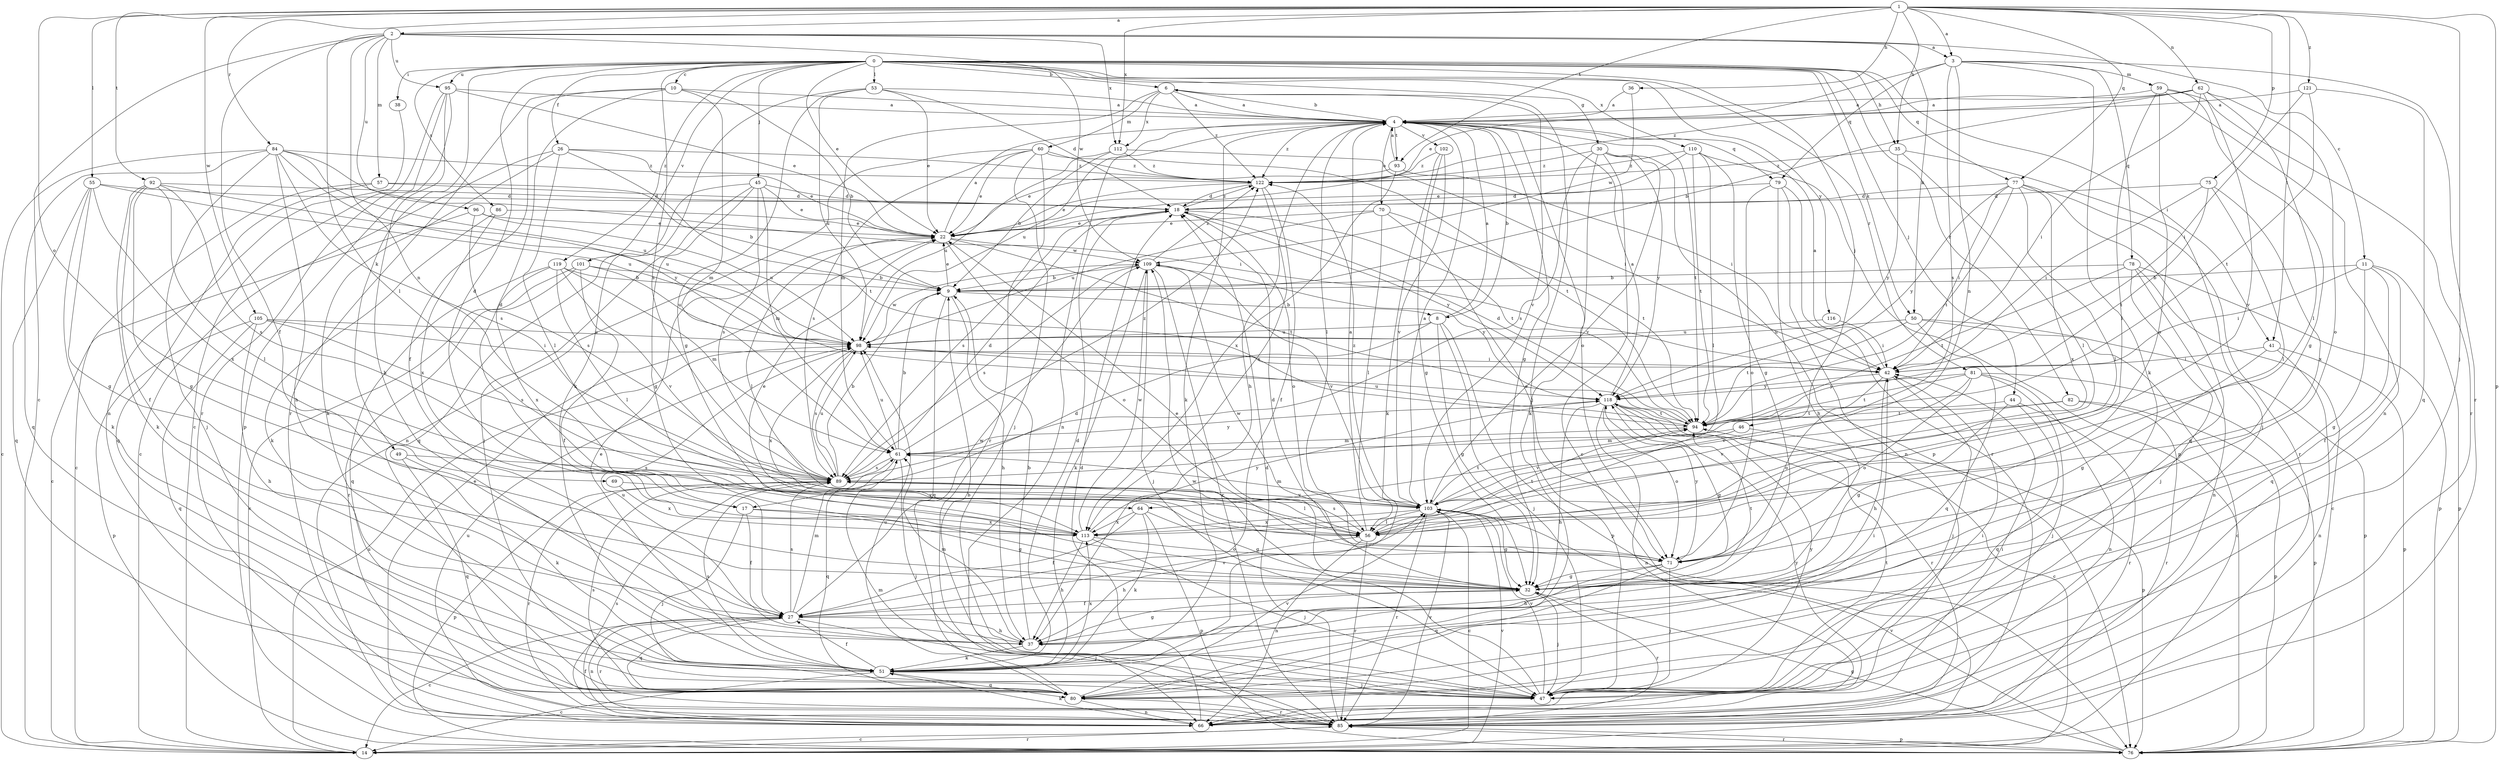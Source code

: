 strict digraph  {
0;
1;
2;
3;
4;
6;
8;
9;
10;
11;
14;
17;
18;
22;
26;
27;
30;
32;
35;
36;
37;
38;
41;
42;
44;
45;
46;
47;
49;
50;
51;
53;
55;
56;
57;
59;
60;
61;
62;
64;
66;
69;
70;
71;
75;
76;
77;
78;
79;
80;
81;
82;
84;
85;
86;
89;
92;
93;
94;
95;
96;
98;
101;
102;
103;
105;
109;
110;
112;
113;
116;
118;
119;
121;
122;
0 -> 6  [label=b];
0 -> 10  [label=c];
0 -> 17  [label=d];
0 -> 22  [label=e];
0 -> 26  [label=f];
0 -> 30  [label=g];
0 -> 35  [label=h];
0 -> 38  [label=i];
0 -> 41  [label=i];
0 -> 44  [label=j];
0 -> 45  [label=j];
0 -> 46  [label=j];
0 -> 49  [label=k];
0 -> 50  [label=k];
0 -> 53  [label=l];
0 -> 77  [label=q];
0 -> 81  [label=r];
0 -> 82  [label=r];
0 -> 86  [label=s];
0 -> 89  [label=s];
0 -> 95  [label=u];
0 -> 101  [label=v];
0 -> 110  [label=x];
0 -> 116  [label=y];
0 -> 119  [label=z];
1 -> 2  [label=a];
1 -> 3  [label=a];
1 -> 35  [label=h];
1 -> 36  [label=h];
1 -> 41  [label=i];
1 -> 47  [label=j];
1 -> 55  [label=l];
1 -> 62  [label=n];
1 -> 69  [label=o];
1 -> 75  [label=p];
1 -> 76  [label=p];
1 -> 77  [label=q];
1 -> 84  [label=r];
1 -> 92  [label=t];
1 -> 93  [label=t];
1 -> 105  [label=w];
1 -> 112  [label=x];
1 -> 121  [label=z];
2 -> 3  [label=a];
2 -> 11  [label=c];
2 -> 14  [label=c];
2 -> 27  [label=f];
2 -> 50  [label=k];
2 -> 56  [label=l];
2 -> 57  [label=m];
2 -> 64  [label=n];
2 -> 95  [label=u];
2 -> 96  [label=u];
2 -> 109  [label=w];
2 -> 112  [label=x];
3 -> 22  [label=e];
3 -> 51  [label=k];
3 -> 59  [label=m];
3 -> 64  [label=n];
3 -> 78  [label=q];
3 -> 79  [label=q];
3 -> 85  [label=r];
3 -> 89  [label=s];
4 -> 6  [label=b];
4 -> 8  [label=b];
4 -> 32  [label=g];
4 -> 37  [label=h];
4 -> 51  [label=k];
4 -> 56  [label=l];
4 -> 66  [label=n];
4 -> 70  [label=o];
4 -> 71  [label=o];
4 -> 79  [label=q];
4 -> 93  [label=t];
4 -> 94  [label=t];
4 -> 98  [label=u];
4 -> 102  [label=v];
4 -> 122  [label=z];
6 -> 4  [label=a];
6 -> 47  [label=j];
6 -> 60  [label=m];
6 -> 61  [label=m];
6 -> 103  [label=v];
6 -> 112  [label=x];
6 -> 122  [label=z];
8 -> 4  [label=a];
8 -> 17  [label=d];
8 -> 32  [label=g];
8 -> 47  [label=j];
8 -> 76  [label=p];
8 -> 98  [label=u];
9 -> 8  [label=b];
9 -> 22  [label=e];
9 -> 37  [label=h];
9 -> 80  [label=q];
10 -> 4  [label=a];
10 -> 9  [label=b];
10 -> 17  [label=d];
10 -> 27  [label=f];
10 -> 61  [label=m];
10 -> 85  [label=r];
11 -> 9  [label=b];
11 -> 27  [label=f];
11 -> 32  [label=g];
11 -> 42  [label=i];
11 -> 76  [label=p];
11 -> 80  [label=q];
14 -> 85  [label=r];
14 -> 98  [label=u];
14 -> 103  [label=v];
17 -> 27  [label=f];
17 -> 32  [label=g];
17 -> 47  [label=j];
17 -> 113  [label=x];
18 -> 22  [label=e];
18 -> 71  [label=o];
18 -> 89  [label=s];
18 -> 94  [label=t];
18 -> 118  [label=y];
18 -> 122  [label=z];
22 -> 4  [label=a];
22 -> 56  [label=l];
22 -> 71  [label=o];
22 -> 94  [label=t];
22 -> 109  [label=w];
26 -> 14  [label=c];
26 -> 22  [label=e];
26 -> 51  [label=k];
26 -> 56  [label=l];
26 -> 94  [label=t];
26 -> 122  [label=z];
27 -> 14  [label=c];
27 -> 37  [label=h];
27 -> 47  [label=j];
27 -> 61  [label=m];
27 -> 66  [label=n];
27 -> 80  [label=q];
27 -> 85  [label=r];
27 -> 89  [label=s];
27 -> 103  [label=v];
27 -> 109  [label=w];
30 -> 14  [label=c];
30 -> 51  [label=k];
30 -> 76  [label=p];
30 -> 89  [label=s];
30 -> 103  [label=v];
30 -> 118  [label=y];
30 -> 122  [label=z];
32 -> 18  [label=d];
32 -> 22  [label=e];
32 -> 27  [label=f];
32 -> 47  [label=j];
32 -> 85  [label=r];
32 -> 94  [label=t];
35 -> 47  [label=j];
35 -> 56  [label=l];
35 -> 118  [label=y];
35 -> 122  [label=z];
36 -> 4  [label=a];
36 -> 109  [label=w];
37 -> 9  [label=b];
37 -> 32  [label=g];
37 -> 51  [label=k];
37 -> 61  [label=m];
37 -> 98  [label=u];
38 -> 66  [label=n];
41 -> 32  [label=g];
41 -> 42  [label=i];
41 -> 66  [label=n];
41 -> 76  [label=p];
42 -> 4  [label=a];
42 -> 37  [label=h];
42 -> 47  [label=j];
42 -> 71  [label=o];
42 -> 118  [label=y];
44 -> 32  [label=g];
44 -> 80  [label=q];
44 -> 85  [label=r];
44 -> 94  [label=t];
45 -> 18  [label=d];
45 -> 22  [label=e];
45 -> 32  [label=g];
45 -> 47  [label=j];
45 -> 61  [label=m];
45 -> 80  [label=q];
45 -> 89  [label=s];
46 -> 61  [label=m];
46 -> 76  [label=p];
46 -> 103  [label=v];
47 -> 9  [label=b];
47 -> 42  [label=i];
47 -> 94  [label=t];
47 -> 103  [label=v];
47 -> 109  [label=w];
47 -> 118  [label=y];
49 -> 51  [label=k];
49 -> 80  [label=q];
49 -> 89  [label=s];
50 -> 14  [label=c];
50 -> 76  [label=p];
50 -> 80  [label=q];
50 -> 94  [label=t];
50 -> 98  [label=u];
51 -> 14  [label=c];
51 -> 18  [label=d];
51 -> 22  [label=e];
51 -> 27  [label=f];
51 -> 47  [label=j];
51 -> 80  [label=q];
51 -> 89  [label=s];
51 -> 113  [label=x];
53 -> 4  [label=a];
53 -> 18  [label=d];
53 -> 22  [label=e];
53 -> 32  [label=g];
53 -> 51  [label=k];
53 -> 98  [label=u];
55 -> 18  [label=d];
55 -> 32  [label=g];
55 -> 51  [label=k];
55 -> 80  [label=q];
55 -> 98  [label=u];
55 -> 113  [label=x];
56 -> 4  [label=a];
56 -> 37  [label=h];
56 -> 66  [label=n];
56 -> 85  [label=r];
56 -> 89  [label=s];
56 -> 94  [label=t];
57 -> 9  [label=b];
57 -> 14  [label=c];
57 -> 18  [label=d];
57 -> 80  [label=q];
59 -> 4  [label=a];
59 -> 32  [label=g];
59 -> 56  [label=l];
59 -> 66  [label=n];
59 -> 71  [label=o];
59 -> 85  [label=r];
60 -> 22  [label=e];
60 -> 47  [label=j];
60 -> 66  [label=n];
60 -> 85  [label=r];
60 -> 89  [label=s];
60 -> 94  [label=t];
60 -> 122  [label=z];
61 -> 9  [label=b];
61 -> 47  [label=j];
61 -> 80  [label=q];
61 -> 89  [label=s];
61 -> 98  [label=u];
61 -> 118  [label=y];
61 -> 122  [label=z];
62 -> 4  [label=a];
62 -> 9  [label=b];
62 -> 42  [label=i];
62 -> 56  [label=l];
62 -> 71  [label=o];
62 -> 103  [label=v];
62 -> 122  [label=z];
64 -> 27  [label=f];
64 -> 32  [label=g];
64 -> 51  [label=k];
64 -> 76  [label=p];
64 -> 113  [label=x];
66 -> 18  [label=d];
66 -> 22  [label=e];
66 -> 27  [label=f];
66 -> 42  [label=i];
66 -> 51  [label=k];
66 -> 98  [label=u];
66 -> 118  [label=y];
69 -> 103  [label=v];
69 -> 113  [label=x];
70 -> 22  [label=e];
70 -> 56  [label=l];
70 -> 71  [label=o];
70 -> 94  [label=t];
70 -> 98  [label=u];
71 -> 32  [label=g];
71 -> 37  [label=h];
71 -> 47  [label=j];
71 -> 80  [label=q];
71 -> 109  [label=w];
71 -> 118  [label=y];
75 -> 18  [label=d];
75 -> 42  [label=i];
75 -> 56  [label=l];
75 -> 94  [label=t];
75 -> 113  [label=x];
76 -> 32  [label=g];
76 -> 85  [label=r];
76 -> 103  [label=v];
77 -> 18  [label=d];
77 -> 42  [label=i];
77 -> 56  [label=l];
77 -> 80  [label=q];
77 -> 85  [label=r];
77 -> 94  [label=t];
77 -> 113  [label=x];
77 -> 118  [label=y];
78 -> 9  [label=b];
78 -> 14  [label=c];
78 -> 47  [label=j];
78 -> 66  [label=n];
78 -> 76  [label=p];
78 -> 94  [label=t];
79 -> 18  [label=d];
79 -> 37  [label=h];
79 -> 66  [label=n];
79 -> 71  [label=o];
79 -> 85  [label=r];
80 -> 42  [label=i];
80 -> 66  [label=n];
80 -> 85  [label=r];
80 -> 89  [label=s];
80 -> 98  [label=u];
80 -> 103  [label=v];
81 -> 47  [label=j];
81 -> 66  [label=n];
81 -> 71  [label=o];
81 -> 76  [label=p];
81 -> 94  [label=t];
81 -> 103  [label=v];
81 -> 118  [label=y];
82 -> 76  [label=p];
82 -> 85  [label=r];
82 -> 94  [label=t];
82 -> 103  [label=v];
84 -> 14  [label=c];
84 -> 37  [label=h];
84 -> 42  [label=i];
84 -> 47  [label=j];
84 -> 80  [label=q];
84 -> 89  [label=s];
84 -> 98  [label=u];
84 -> 118  [label=y];
84 -> 122  [label=z];
85 -> 14  [label=c];
85 -> 18  [label=d];
85 -> 61  [label=m];
85 -> 76  [label=p];
85 -> 89  [label=s];
85 -> 103  [label=v];
86 -> 22  [label=e];
86 -> 51  [label=k];
86 -> 113  [label=x];
89 -> 9  [label=b];
89 -> 18  [label=d];
89 -> 56  [label=l];
89 -> 76  [label=p];
89 -> 85  [label=r];
89 -> 98  [label=u];
89 -> 103  [label=v];
92 -> 18  [label=d];
92 -> 27  [label=f];
92 -> 32  [label=g];
92 -> 51  [label=k];
92 -> 56  [label=l];
92 -> 89  [label=s];
92 -> 98  [label=u];
93 -> 4  [label=a];
93 -> 22  [label=e];
93 -> 42  [label=i];
93 -> 113  [label=x];
94 -> 18  [label=d];
94 -> 61  [label=m];
94 -> 98  [label=u];
95 -> 4  [label=a];
95 -> 14  [label=c];
95 -> 22  [label=e];
95 -> 37  [label=h];
95 -> 76  [label=p];
95 -> 85  [label=r];
96 -> 14  [label=c];
96 -> 22  [label=e];
96 -> 89  [label=s];
96 -> 98  [label=u];
98 -> 42  [label=i];
98 -> 89  [label=s];
98 -> 109  [label=w];
98 -> 113  [label=x];
101 -> 9  [label=b];
101 -> 14  [label=c];
101 -> 27  [label=f];
101 -> 85  [label=r];
101 -> 98  [label=u];
102 -> 32  [label=g];
102 -> 51  [label=k];
102 -> 103  [label=v];
102 -> 122  [label=z];
103 -> 4  [label=a];
103 -> 14  [label=c];
103 -> 32  [label=g];
103 -> 56  [label=l];
103 -> 61  [label=m];
103 -> 85  [label=r];
103 -> 94  [label=t];
103 -> 113  [label=x];
103 -> 122  [label=z];
105 -> 37  [label=h];
105 -> 42  [label=i];
105 -> 76  [label=p];
105 -> 80  [label=q];
105 -> 89  [label=s];
105 -> 98  [label=u];
109 -> 9  [label=b];
109 -> 47  [label=j];
109 -> 51  [label=k];
109 -> 85  [label=r];
109 -> 89  [label=s];
109 -> 103  [label=v];
109 -> 118  [label=y];
109 -> 122  [label=z];
110 -> 22  [label=e];
110 -> 32  [label=g];
110 -> 56  [label=l];
110 -> 76  [label=p];
110 -> 94  [label=t];
110 -> 122  [label=z];
112 -> 9  [label=b];
112 -> 42  [label=i];
112 -> 98  [label=u];
112 -> 122  [label=z];
113 -> 22  [label=e];
113 -> 37  [label=h];
113 -> 47  [label=j];
113 -> 71  [label=o];
113 -> 109  [label=w];
113 -> 118  [label=y];
116 -> 42  [label=i];
116 -> 98  [label=u];
118 -> 4  [label=a];
118 -> 14  [label=c];
118 -> 32  [label=g];
118 -> 37  [label=h];
118 -> 66  [label=n];
118 -> 71  [label=o];
118 -> 85  [label=r];
118 -> 94  [label=t];
119 -> 9  [label=b];
119 -> 56  [label=l];
119 -> 61  [label=m];
119 -> 80  [label=q];
119 -> 103  [label=v];
119 -> 113  [label=x];
121 -> 4  [label=a];
121 -> 42  [label=i];
121 -> 80  [label=q];
121 -> 94  [label=t];
122 -> 18  [label=d];
122 -> 22  [label=e];
122 -> 27  [label=f];
122 -> 113  [label=x];
}
